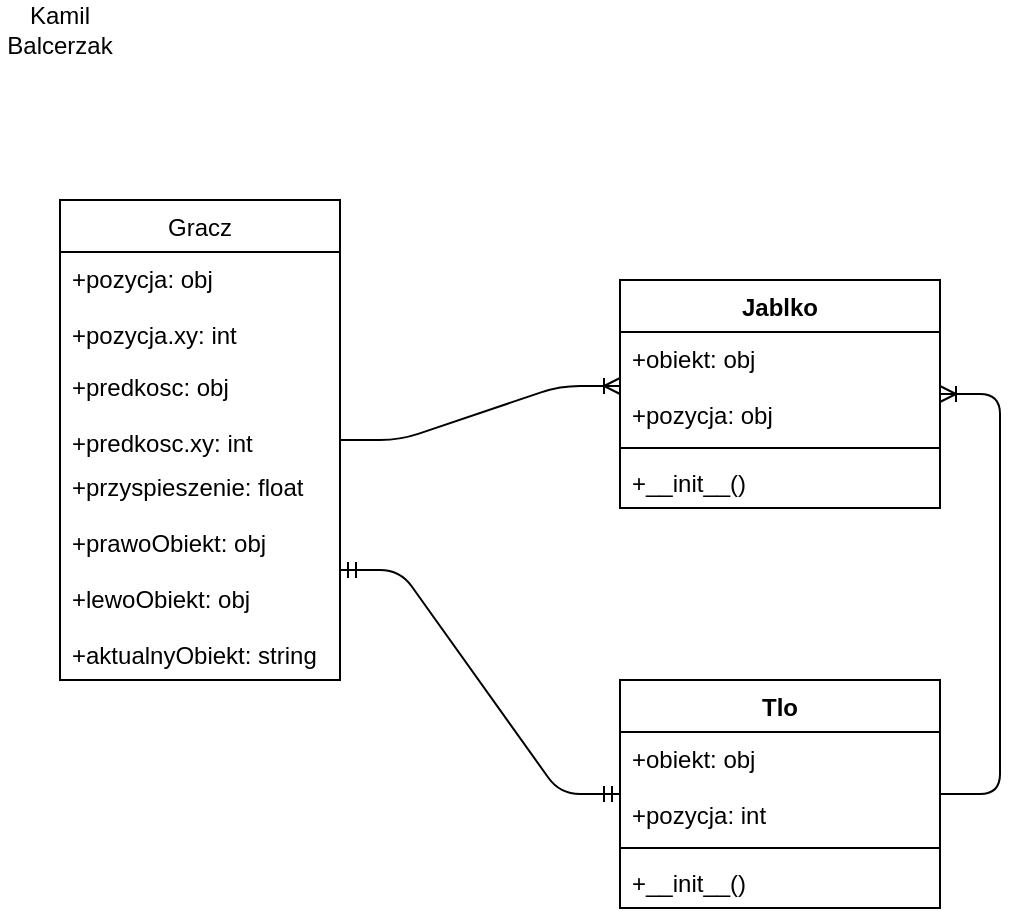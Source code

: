 <mxfile>
    <diagram id="vyyl7oW7leJBDdq31RQS" name="Page-1">
        <mxGraphModel dx="1134" dy="621" grid="1" gridSize="10" guides="1" tooltips="1" connect="1" arrows="1" fold="1" page="1" pageScale="1" pageWidth="850" pageHeight="1100" math="0" shadow="0">
            <root>
                <mxCell id="0"/>
                <mxCell id="1" parent="0"/>
                <mxCell id="2" value="Gracz" style="swimlane;fontStyle=0;childLayout=stackLayout;horizontal=1;startSize=26;fillColor=none;horizontalStack=0;resizeParent=1;resizeParentMax=0;resizeLast=0;collapsible=1;marginBottom=0;" parent="1" vertex="1">
                    <mxGeometry x="40" y="110" width="140" height="240" as="geometry"/>
                </mxCell>
                <mxCell id="3" value="+pozycja: obj&#10;&#10;+pozycja.xy: int" style="text;strokeColor=none;fillColor=none;align=left;verticalAlign=top;spacingLeft=4;spacingRight=4;overflow=hidden;rotatable=0;points=[[0,0.5],[1,0.5]];portConstraint=eastwest;" parent="2" vertex="1">
                    <mxGeometry y="26" width="140" height="54" as="geometry"/>
                </mxCell>
                <mxCell id="4" value="+predkosc: obj&#10;&#10;+predkosc.xy: int" style="text;strokeColor=none;fillColor=none;align=left;verticalAlign=top;spacingLeft=4;spacingRight=4;overflow=hidden;rotatable=0;points=[[0,0.5],[1,0.5]];portConstraint=eastwest;" parent="2" vertex="1">
                    <mxGeometry y="80" width="140" height="50" as="geometry"/>
                </mxCell>
                <mxCell id="5" value="+przyspieszenie: float&#10;&#10;+prawoObiekt: obj&#10;&#10;+lewoObiekt: obj&#10;&#10;+aktualnyObiekt: string&#10;" style="text;strokeColor=none;fillColor=none;align=left;verticalAlign=top;spacingLeft=4;spacingRight=4;overflow=hidden;rotatable=0;points=[[0,0.5],[1,0.5]];portConstraint=eastwest;" parent="2" vertex="1">
                    <mxGeometry y="130" width="140" height="110" as="geometry"/>
                </mxCell>
                <mxCell id="6" value="Jablko" style="swimlane;fontStyle=1;align=center;verticalAlign=top;childLayout=stackLayout;horizontal=1;startSize=26;horizontalStack=0;resizeParent=1;resizeParentMax=0;resizeLast=0;collapsible=1;marginBottom=0;" parent="1" vertex="1">
                    <mxGeometry x="320" y="150" width="160" height="114" as="geometry"/>
                </mxCell>
                <mxCell id="7" value="+obiekt: obj&#10;&#10;+pozycja: obj" style="text;strokeColor=none;fillColor=none;align=left;verticalAlign=top;spacingLeft=4;spacingRight=4;overflow=hidden;rotatable=0;points=[[0,0.5],[1,0.5]];portConstraint=eastwest;" parent="6" vertex="1">
                    <mxGeometry y="26" width="160" height="54" as="geometry"/>
                </mxCell>
                <mxCell id="8" value="" style="line;strokeWidth=1;fillColor=none;align=left;verticalAlign=middle;spacingTop=-1;spacingLeft=3;spacingRight=3;rotatable=0;labelPosition=right;points=[];portConstraint=eastwest;" parent="6" vertex="1">
                    <mxGeometry y="80" width="160" height="8" as="geometry"/>
                </mxCell>
                <mxCell id="9" value="+__init__()" style="text;strokeColor=none;fillColor=none;align=left;verticalAlign=top;spacingLeft=4;spacingRight=4;overflow=hidden;rotatable=0;points=[[0,0.5],[1,0.5]];portConstraint=eastwest;" parent="6" vertex="1">
                    <mxGeometry y="88" width="160" height="26" as="geometry"/>
                </mxCell>
                <mxCell id="10" value="Tlo" style="swimlane;fontStyle=1;align=center;verticalAlign=top;childLayout=stackLayout;horizontal=1;startSize=26;horizontalStack=0;resizeParent=1;resizeParentMax=0;resizeLast=0;collapsible=1;marginBottom=0;" parent="1" vertex="1">
                    <mxGeometry x="320" y="350" width="160" height="114" as="geometry"/>
                </mxCell>
                <mxCell id="11" value="+obiekt: obj&#10;&#10;+pozycja: int" style="text;strokeColor=none;fillColor=none;align=left;verticalAlign=top;spacingLeft=4;spacingRight=4;overflow=hidden;rotatable=0;points=[[0,0.5],[1,0.5]];portConstraint=eastwest;" parent="10" vertex="1">
                    <mxGeometry y="26" width="160" height="54" as="geometry"/>
                </mxCell>
                <mxCell id="12" value="" style="line;strokeWidth=1;fillColor=none;align=left;verticalAlign=middle;spacingTop=-1;spacingLeft=3;spacingRight=3;rotatable=0;labelPosition=right;points=[];portConstraint=eastwest;" parent="10" vertex="1">
                    <mxGeometry y="80" width="160" height="8" as="geometry"/>
                </mxCell>
                <mxCell id="13" value="+__init__()" style="text;strokeColor=none;fillColor=none;align=left;verticalAlign=top;spacingLeft=4;spacingRight=4;overflow=hidden;rotatable=0;points=[[0,0.5],[1,0.5]];portConstraint=eastwest;" parent="10" vertex="1">
                    <mxGeometry y="88" width="160" height="26" as="geometry"/>
                </mxCell>
                <mxCell id="19" value="" style="edgeStyle=entityRelationEdgeStyle;fontSize=12;html=1;endArrow=ERoneToMany;" parent="1" source="2" target="7" edge="1">
                    <mxGeometry width="100" height="100" relative="1" as="geometry">
                        <mxPoint x="400" y="350" as="sourcePoint"/>
                        <mxPoint x="500" y="250" as="targetPoint"/>
                    </mxGeometry>
                </mxCell>
                <mxCell id="20" value="" style="edgeStyle=entityRelationEdgeStyle;fontSize=12;html=1;endArrow=ERmandOne;startArrow=ERmandOne;" parent="1" source="5" target="10" edge="1">
                    <mxGeometry width="100" height="100" relative="1" as="geometry">
                        <mxPoint x="400" y="350" as="sourcePoint"/>
                        <mxPoint x="500" y="250" as="targetPoint"/>
                    </mxGeometry>
                </mxCell>
                <mxCell id="21" value="" style="edgeStyle=entityRelationEdgeStyle;fontSize=12;html=1;endArrow=ERoneToMany;" parent="1" source="10" target="6" edge="1">
                    <mxGeometry width="100" height="100" relative="1" as="geometry">
                        <mxPoint x="400" y="350" as="sourcePoint"/>
                        <mxPoint x="500" y="250" as="targetPoint"/>
                    </mxGeometry>
                </mxCell>
                <mxCell id="22" value="Kamil Balcerzak" style="text;html=1;strokeColor=none;fillColor=none;align=center;verticalAlign=middle;whiteSpace=wrap;rounded=0;" parent="1" vertex="1">
                    <mxGeometry x="10" y="10" width="60" height="30" as="geometry"/>
                </mxCell>
            </root>
        </mxGraphModel>
    </diagram>
</mxfile>
